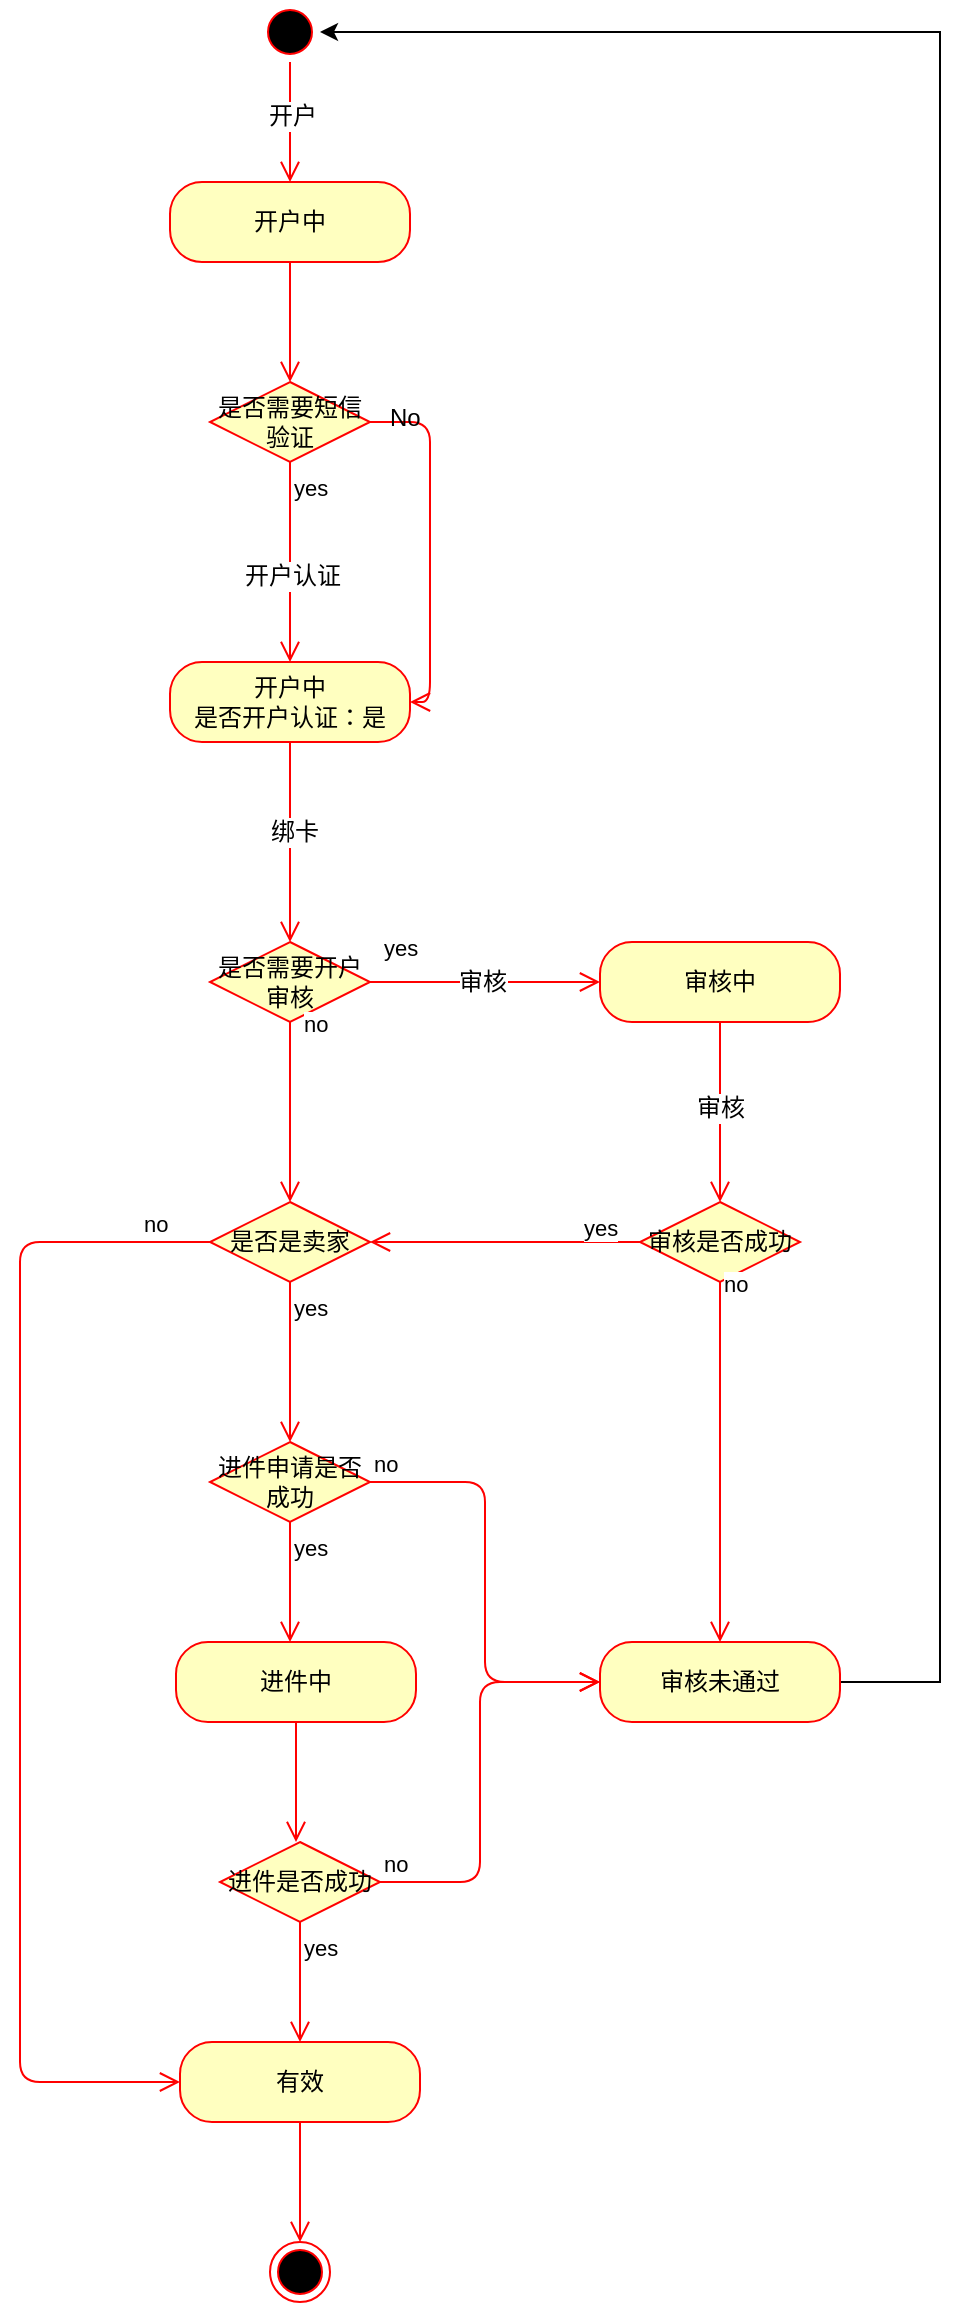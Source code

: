 <mxfile version="12.0.3" type="github" pages="1"><diagram id="p2FEP3r1_yzlqXU-iC6w" name="Page-1"><mxGraphModel dx="1172" dy="600" grid="1" gridSize="10" guides="1" tooltips="1" connect="1" arrows="1" fold="1" page="1" pageScale="1" pageWidth="827" pageHeight="1169" math="0" shadow="0"><root><mxCell id="0"/><mxCell id="1" parent="0"/><mxCell id="5I1TJ2WPtyB9fMP71iTh-1" value="" style="ellipse;html=1;shape=startState;fillColor=#000000;strokeColor=#ff0000;" vertex="1" parent="1"><mxGeometry x="320" y="20" width="30" height="30" as="geometry"/></mxCell><mxCell id="5I1TJ2WPtyB9fMP71iTh-2" value="" style="edgeStyle=orthogonalEdgeStyle;html=1;verticalAlign=bottom;endArrow=open;endSize=8;strokeColor=#ff0000;" edge="1" source="5I1TJ2WPtyB9fMP71iTh-1" parent="1"><mxGeometry relative="1" as="geometry"><mxPoint x="335" y="110" as="targetPoint"/></mxGeometry></mxCell><mxCell id="5I1TJ2WPtyB9fMP71iTh-5" value="开户" style="text;html=1;resizable=0;points=[];align=center;verticalAlign=middle;labelBackgroundColor=#ffffff;" vertex="1" connectable="0" parent="5I1TJ2WPtyB9fMP71iTh-2"><mxGeometry x="-0.1" y="1" relative="1" as="geometry"><mxPoint as="offset"/></mxGeometry></mxCell><mxCell id="5I1TJ2WPtyB9fMP71iTh-3" value="开户中" style="rounded=1;whiteSpace=wrap;html=1;arcSize=40;fontColor=#000000;fillColor=#ffffc0;strokeColor=#ff0000;" vertex="1" parent="1"><mxGeometry x="275" y="110" width="120" height="40" as="geometry"/></mxCell><mxCell id="5I1TJ2WPtyB9fMP71iTh-4" value="" style="edgeStyle=orthogonalEdgeStyle;html=1;verticalAlign=bottom;endArrow=open;endSize=8;strokeColor=#ff0000;" edge="1" source="5I1TJ2WPtyB9fMP71iTh-3" parent="1"><mxGeometry relative="1" as="geometry"><mxPoint x="335" y="210" as="targetPoint"/></mxGeometry></mxCell><mxCell id="5I1TJ2WPtyB9fMP71iTh-6" value="是否需要短信验证" style="rhombus;whiteSpace=wrap;html=1;fillColor=#ffffc0;strokeColor=#ff0000;" vertex="1" parent="1"><mxGeometry x="295" y="210" width="80" height="40" as="geometry"/></mxCell><mxCell id="5I1TJ2WPtyB9fMP71iTh-7" value="" style="edgeStyle=orthogonalEdgeStyle;html=1;align=left;verticalAlign=bottom;endArrow=open;endSize=8;strokeColor=#ff0000;entryX=1;entryY=0.5;entryDx=0;entryDy=0;" edge="1" source="5I1TJ2WPtyB9fMP71iTh-6" parent="1" target="5I1TJ2WPtyB9fMP71iTh-9"><mxGeometry x="-1" relative="1" as="geometry"><mxPoint x="425" y="290" as="targetPoint"/><Array as="points"><mxPoint x="405" y="230"/><mxPoint x="405" y="370"/></Array></mxGeometry></mxCell><mxCell id="5I1TJ2WPtyB9fMP71iTh-8" value="yes" style="edgeStyle=orthogonalEdgeStyle;html=1;align=left;verticalAlign=top;endArrow=open;endSize=8;strokeColor=#ff0000;exitX=0.5;exitY=1;exitDx=0;exitDy=0;" edge="1" source="5I1TJ2WPtyB9fMP71iTh-6" parent="1" target="5I1TJ2WPtyB9fMP71iTh-9"><mxGeometry x="-1" relative="1" as="geometry"><mxPoint x="285" y="370" as="targetPoint"/><Array as="points"/></mxGeometry></mxCell><mxCell id="5I1TJ2WPtyB9fMP71iTh-11" value="开户认证" style="text;html=1;resizable=0;points=[];align=center;verticalAlign=middle;labelBackgroundColor=#ffffff;" vertex="1" connectable="0" parent="5I1TJ2WPtyB9fMP71iTh-8"><mxGeometry x="0.14" y="1" relative="1" as="geometry"><mxPoint as="offset"/></mxGeometry></mxCell><mxCell id="5I1TJ2WPtyB9fMP71iTh-9" value="开户中&lt;br&gt;是否开户认证：是" style="rounded=1;whiteSpace=wrap;html=1;arcSize=40;fontColor=#000000;fillColor=#ffffc0;strokeColor=#ff0000;" vertex="1" parent="1"><mxGeometry x="275" y="350" width="120" height="40" as="geometry"/></mxCell><mxCell id="5I1TJ2WPtyB9fMP71iTh-10" value="" style="edgeStyle=orthogonalEdgeStyle;html=1;verticalAlign=bottom;endArrow=open;endSize=8;strokeColor=#ff0000;" edge="1" source="5I1TJ2WPtyB9fMP71iTh-9" parent="1"><mxGeometry relative="1" as="geometry"><mxPoint x="335" y="490" as="targetPoint"/></mxGeometry></mxCell><mxCell id="5I1TJ2WPtyB9fMP71iTh-15" value="绑卡" style="text;html=1;resizable=0;points=[];align=center;verticalAlign=middle;labelBackgroundColor=#ffffff;" vertex="1" connectable="0" parent="5I1TJ2WPtyB9fMP71iTh-10"><mxGeometry x="-0.1" y="2" relative="1" as="geometry"><mxPoint as="offset"/></mxGeometry></mxCell><mxCell id="5I1TJ2WPtyB9fMP71iTh-12" value="No" style="text;html=1;resizable=0;points=[];autosize=1;align=left;verticalAlign=top;spacingTop=-4;" vertex="1" parent="1"><mxGeometry x="383" y="218" width="30" height="20" as="geometry"/></mxCell><mxCell id="5I1TJ2WPtyB9fMP71iTh-16" value="是否需要开户审核" style="rhombus;whiteSpace=wrap;html=1;fillColor=#ffffc0;strokeColor=#ff0000;" vertex="1" parent="1"><mxGeometry x="295" y="490" width="80" height="40" as="geometry"/></mxCell><mxCell id="5I1TJ2WPtyB9fMP71iTh-17" value="no" style="edgeStyle=orthogonalEdgeStyle;html=1;align=left;verticalAlign=bottom;endArrow=open;endSize=8;strokeColor=#ff0000;entryX=0;entryY=0.5;entryDx=0;entryDy=0;" edge="1" source="5I1TJ2WPtyB9fMP71iTh-16" parent="1" target="5I1TJ2WPtyB9fMP71iTh-41"><mxGeometry x="0.826" y="-143" relative="1" as="geometry"><mxPoint x="455" y="660" as="targetPoint"/><Array as="points"><mxPoint x="480" y="510"/><mxPoint x="480" y="510"/></Array><mxPoint x="-140" y="-113" as="offset"/></mxGeometry></mxCell><mxCell id="5I1TJ2WPtyB9fMP71iTh-40" value="审核" style="text;html=1;resizable=0;points=[];align=center;verticalAlign=middle;labelBackgroundColor=#ffffff;" vertex="1" connectable="0" parent="5I1TJ2WPtyB9fMP71iTh-17"><mxGeometry x="-0.035" relative="1" as="geometry"><mxPoint as="offset"/></mxGeometry></mxCell><mxCell id="5I1TJ2WPtyB9fMP71iTh-18" value="yes" style="edgeStyle=orthogonalEdgeStyle;html=1;align=left;verticalAlign=top;endArrow=open;endSize=8;strokeColor=#ff0000;" edge="1" source="5I1TJ2WPtyB9fMP71iTh-16" parent="1"><mxGeometry x="-1" y="67" relative="1" as="geometry"><mxPoint x="335" y="620" as="targetPoint"/><Array as="points"/><mxPoint x="-22" y="-50" as="offset"/></mxGeometry></mxCell><mxCell id="5I1TJ2WPtyB9fMP71iTh-21" value="是否是卖家" style="rhombus;whiteSpace=wrap;html=1;fillColor=#ffffc0;strokeColor=#ff0000;" vertex="1" parent="1"><mxGeometry x="295" y="620" width="80" height="40" as="geometry"/></mxCell><mxCell id="5I1TJ2WPtyB9fMP71iTh-22" value="no" style="edgeStyle=orthogonalEdgeStyle;html=1;align=left;verticalAlign=bottom;endArrow=open;endSize=8;strokeColor=#ff0000;entryX=0;entryY=0.5;entryDx=0;entryDy=0;" edge="1" source="5I1TJ2WPtyB9fMP71iTh-21" parent="1" target="5I1TJ2WPtyB9fMP71iTh-36"><mxGeometry x="-0.882" relative="1" as="geometry"><mxPoint x="465" y="650" as="targetPoint"/><Array as="points"><mxPoint x="200" y="640"/><mxPoint x="200" y="1060"/></Array><mxPoint as="offset"/></mxGeometry></mxCell><mxCell id="5I1TJ2WPtyB9fMP71iTh-23" value="yes" style="edgeStyle=orthogonalEdgeStyle;html=1;align=left;verticalAlign=top;endArrow=open;endSize=8;strokeColor=#ff0000;" edge="1" source="5I1TJ2WPtyB9fMP71iTh-21" parent="1"><mxGeometry x="-1" relative="1" as="geometry"><mxPoint x="335" y="740" as="targetPoint"/><Array as="points"><mxPoint x="335" y="730"/></Array></mxGeometry></mxCell><mxCell id="5I1TJ2WPtyB9fMP71iTh-24" value="进件申请是否成功" style="rhombus;whiteSpace=wrap;html=1;fillColor=#ffffc0;strokeColor=#ff0000;" vertex="1" parent="1"><mxGeometry x="295" y="740" width="80" height="40" as="geometry"/></mxCell><mxCell id="5I1TJ2WPtyB9fMP71iTh-25" value="no" style="edgeStyle=orthogonalEdgeStyle;html=1;align=left;verticalAlign=bottom;endArrow=open;endSize=8;strokeColor=#ff0000;entryX=0;entryY=0.5;entryDx=0;entryDy=0;" edge="1" source="5I1TJ2WPtyB9fMP71iTh-24" parent="1" target="5I1TJ2WPtyB9fMP71iTh-27"><mxGeometry x="-1" relative="1" as="geometry"><mxPoint x="475" y="760" as="targetPoint"/></mxGeometry></mxCell><mxCell id="5I1TJ2WPtyB9fMP71iTh-26" value="yes" style="edgeStyle=orthogonalEdgeStyle;html=1;align=left;verticalAlign=top;endArrow=open;endSize=8;strokeColor=#ff0000;" edge="1" source="5I1TJ2WPtyB9fMP71iTh-24" parent="1"><mxGeometry x="-1" relative="1" as="geometry"><mxPoint x="335" y="840" as="targetPoint"/></mxGeometry></mxCell><mxCell id="5I1TJ2WPtyB9fMP71iTh-49" style="edgeStyle=orthogonalEdgeStyle;rounded=0;orthogonalLoop=1;jettySize=auto;html=1;entryX=1;entryY=0.5;entryDx=0;entryDy=0;" edge="1" parent="1" source="5I1TJ2WPtyB9fMP71iTh-27" target="5I1TJ2WPtyB9fMP71iTh-1"><mxGeometry relative="1" as="geometry"><Array as="points"><mxPoint x="660" y="860"/><mxPoint x="660" y="35"/></Array></mxGeometry></mxCell><mxCell id="5I1TJ2WPtyB9fMP71iTh-27" value="审核未通过" style="rounded=1;whiteSpace=wrap;html=1;arcSize=40;fontColor=#000000;fillColor=#ffffc0;strokeColor=#ff0000;" vertex="1" parent="1"><mxGeometry x="490" y="840" width="120" height="40" as="geometry"/></mxCell><mxCell id="5I1TJ2WPtyB9fMP71iTh-31" value="进件中" style="rounded=1;whiteSpace=wrap;html=1;arcSize=40;fontColor=#000000;fillColor=#ffffc0;strokeColor=#ff0000;" vertex="1" parent="1"><mxGeometry x="278" y="840" width="120" height="40" as="geometry"/></mxCell><mxCell id="5I1TJ2WPtyB9fMP71iTh-32" value="" style="edgeStyle=orthogonalEdgeStyle;html=1;verticalAlign=bottom;endArrow=open;endSize=8;strokeColor=#ff0000;" edge="1" source="5I1TJ2WPtyB9fMP71iTh-31" parent="1"><mxGeometry relative="1" as="geometry"><mxPoint x="338" y="940" as="targetPoint"/></mxGeometry></mxCell><mxCell id="5I1TJ2WPtyB9fMP71iTh-33" value="进件是否成功" style="rhombus;whiteSpace=wrap;html=1;fillColor=#ffffc0;strokeColor=#ff0000;" vertex="1" parent="1"><mxGeometry x="300" y="940" width="80" height="40" as="geometry"/></mxCell><mxCell id="5I1TJ2WPtyB9fMP71iTh-34" value="no" style="edgeStyle=orthogonalEdgeStyle;html=1;align=left;verticalAlign=bottom;endArrow=open;endSize=8;strokeColor=#ff0000;" edge="1" source="5I1TJ2WPtyB9fMP71iTh-33" parent="1"><mxGeometry x="-1" relative="1" as="geometry"><mxPoint x="490" y="860" as="targetPoint"/><Array as="points"><mxPoint x="430" y="960"/><mxPoint x="430" y="860"/></Array></mxGeometry></mxCell><mxCell id="5I1TJ2WPtyB9fMP71iTh-35" value="yes" style="edgeStyle=orthogonalEdgeStyle;html=1;align=left;verticalAlign=top;endArrow=open;endSize=8;strokeColor=#ff0000;" edge="1" source="5I1TJ2WPtyB9fMP71iTh-33" parent="1"><mxGeometry x="-1" relative="1" as="geometry"><mxPoint x="340" y="1040" as="targetPoint"/></mxGeometry></mxCell><mxCell id="5I1TJ2WPtyB9fMP71iTh-36" value="有效" style="rounded=1;whiteSpace=wrap;html=1;arcSize=40;fontColor=#000000;fillColor=#ffffc0;strokeColor=#ff0000;" vertex="1" parent="1"><mxGeometry x="280" y="1040" width="120" height="40" as="geometry"/></mxCell><mxCell id="5I1TJ2WPtyB9fMP71iTh-37" value="" style="edgeStyle=orthogonalEdgeStyle;html=1;verticalAlign=bottom;endArrow=open;endSize=8;strokeColor=#ff0000;" edge="1" source="5I1TJ2WPtyB9fMP71iTh-36" parent="1"><mxGeometry relative="1" as="geometry"><mxPoint x="340" y="1140" as="targetPoint"/></mxGeometry></mxCell><mxCell id="5I1TJ2WPtyB9fMP71iTh-41" value="审核中" style="rounded=1;whiteSpace=wrap;html=1;arcSize=40;fontColor=#000000;fillColor=#ffffc0;strokeColor=#ff0000;" vertex="1" parent="1"><mxGeometry x="490" y="490" width="120" height="40" as="geometry"/></mxCell><mxCell id="5I1TJ2WPtyB9fMP71iTh-42" value="" style="edgeStyle=orthogonalEdgeStyle;html=1;verticalAlign=bottom;endArrow=open;endSize=8;strokeColor=#ff0000;entryX=0.5;entryY=0;entryDx=0;entryDy=0;" edge="1" source="5I1TJ2WPtyB9fMP71iTh-41" parent="1" target="5I1TJ2WPtyB9fMP71iTh-43"><mxGeometry relative="1" as="geometry"><mxPoint x="560" y="660" as="targetPoint"/><Array as="points"><mxPoint x="550" y="570"/><mxPoint x="550" y="570"/></Array></mxGeometry></mxCell><mxCell id="5I1TJ2WPtyB9fMP71iTh-47" value="审核" style="text;html=1;resizable=0;points=[];align=center;verticalAlign=middle;labelBackgroundColor=#ffffff;" vertex="1" connectable="0" parent="5I1TJ2WPtyB9fMP71iTh-42"><mxGeometry x="-0.044" relative="1" as="geometry"><mxPoint as="offset"/></mxGeometry></mxCell><mxCell id="5I1TJ2WPtyB9fMP71iTh-43" value="审核是否成功" style="rhombus;whiteSpace=wrap;html=1;fillColor=#ffffc0;strokeColor=#ff0000;" vertex="1" parent="1"><mxGeometry x="510" y="620" width="80" height="40" as="geometry"/></mxCell><mxCell id="5I1TJ2WPtyB9fMP71iTh-44" value="no" style="edgeStyle=orthogonalEdgeStyle;html=1;align=left;verticalAlign=bottom;endArrow=open;endSize=8;strokeColor=#ff0000;entryX=1;entryY=0.5;entryDx=0;entryDy=0;" edge="1" source="5I1TJ2WPtyB9fMP71iTh-43" parent="1" target="5I1TJ2WPtyB9fMP71iTh-21"><mxGeometry x="-1" y="50" relative="1" as="geometry"><mxPoint x="690" y="640" as="targetPoint"/><mxPoint x="40" y="-20" as="offset"/></mxGeometry></mxCell><mxCell id="5I1TJ2WPtyB9fMP71iTh-45" value="yes" style="edgeStyle=orthogonalEdgeStyle;html=1;align=left;verticalAlign=top;endArrow=open;endSize=8;strokeColor=#ff0000;" edge="1" source="5I1TJ2WPtyB9fMP71iTh-43" parent="1" target="5I1TJ2WPtyB9fMP71iTh-27"><mxGeometry x="-1" y="-81" relative="1" as="geometry"><mxPoint x="550" y="720" as="targetPoint"/><mxPoint x="11" y="-40" as="offset"/></mxGeometry></mxCell><mxCell id="5I1TJ2WPtyB9fMP71iTh-48" value="" style="ellipse;html=1;shape=endState;fillColor=#000000;strokeColor=#ff0000;" vertex="1" parent="1"><mxGeometry x="325" y="1140" width="30" height="30" as="geometry"/></mxCell></root></mxGraphModel></diagram></mxfile>